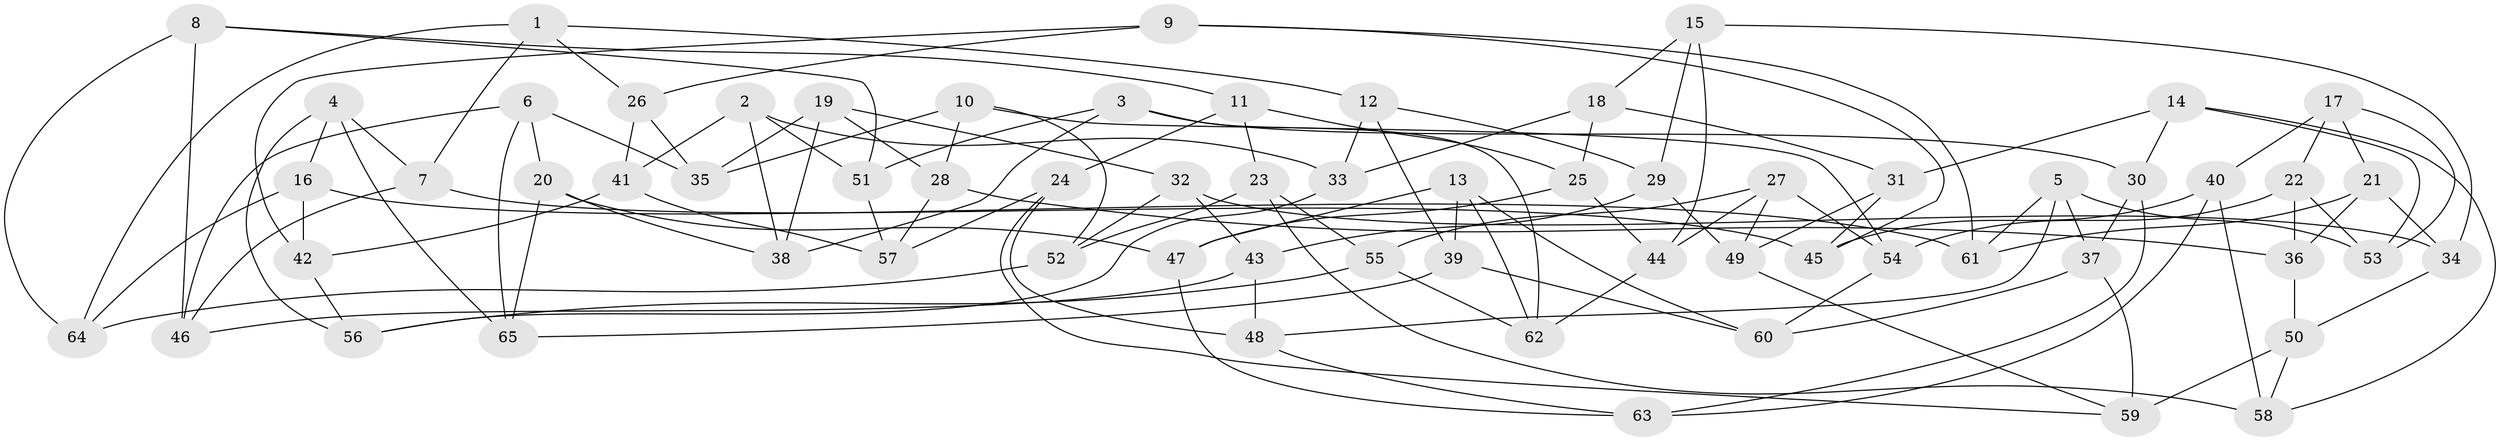 // Generated by graph-tools (version 1.1) at 2025/38/03/09/25 02:38:09]
// undirected, 65 vertices, 130 edges
graph export_dot {
graph [start="1"]
  node [color=gray90,style=filled];
  1;
  2;
  3;
  4;
  5;
  6;
  7;
  8;
  9;
  10;
  11;
  12;
  13;
  14;
  15;
  16;
  17;
  18;
  19;
  20;
  21;
  22;
  23;
  24;
  25;
  26;
  27;
  28;
  29;
  30;
  31;
  32;
  33;
  34;
  35;
  36;
  37;
  38;
  39;
  40;
  41;
  42;
  43;
  44;
  45;
  46;
  47;
  48;
  49;
  50;
  51;
  52;
  53;
  54;
  55;
  56;
  57;
  58;
  59;
  60;
  61;
  62;
  63;
  64;
  65;
  1 -- 64;
  1 -- 26;
  1 -- 12;
  1 -- 7;
  2 -- 41;
  2 -- 38;
  2 -- 51;
  2 -- 33;
  3 -- 38;
  3 -- 30;
  3 -- 62;
  3 -- 51;
  4 -- 65;
  4 -- 7;
  4 -- 16;
  4 -- 56;
  5 -- 61;
  5 -- 37;
  5 -- 53;
  5 -- 48;
  6 -- 35;
  6 -- 20;
  6 -- 65;
  6 -- 46;
  7 -- 45;
  7 -- 46;
  8 -- 46;
  8 -- 51;
  8 -- 64;
  8 -- 11;
  9 -- 45;
  9 -- 26;
  9 -- 42;
  9 -- 61;
  10 -- 54;
  10 -- 35;
  10 -- 52;
  10 -- 28;
  11 -- 24;
  11 -- 23;
  11 -- 25;
  12 -- 29;
  12 -- 33;
  12 -- 39;
  13 -- 39;
  13 -- 62;
  13 -- 47;
  13 -- 60;
  14 -- 58;
  14 -- 53;
  14 -- 30;
  14 -- 31;
  15 -- 29;
  15 -- 44;
  15 -- 18;
  15 -- 34;
  16 -- 64;
  16 -- 61;
  16 -- 42;
  17 -- 22;
  17 -- 40;
  17 -- 53;
  17 -- 21;
  18 -- 25;
  18 -- 31;
  18 -- 33;
  19 -- 35;
  19 -- 38;
  19 -- 32;
  19 -- 28;
  20 -- 38;
  20 -- 47;
  20 -- 65;
  21 -- 34;
  21 -- 36;
  21 -- 61;
  22 -- 53;
  22 -- 36;
  22 -- 54;
  23 -- 52;
  23 -- 58;
  23 -- 55;
  24 -- 57;
  24 -- 48;
  24 -- 59;
  25 -- 44;
  25 -- 47;
  26 -- 35;
  26 -- 41;
  27 -- 44;
  27 -- 54;
  27 -- 49;
  27 -- 55;
  28 -- 57;
  28 -- 36;
  29 -- 43;
  29 -- 49;
  30 -- 63;
  30 -- 37;
  31 -- 45;
  31 -- 49;
  32 -- 52;
  32 -- 34;
  32 -- 43;
  33 -- 56;
  34 -- 50;
  36 -- 50;
  37 -- 60;
  37 -- 59;
  39 -- 60;
  39 -- 65;
  40 -- 58;
  40 -- 63;
  40 -- 45;
  41 -- 42;
  41 -- 57;
  42 -- 56;
  43 -- 48;
  43 -- 46;
  44 -- 62;
  47 -- 63;
  48 -- 63;
  49 -- 59;
  50 -- 59;
  50 -- 58;
  51 -- 57;
  52 -- 64;
  54 -- 60;
  55 -- 62;
  55 -- 56;
}
